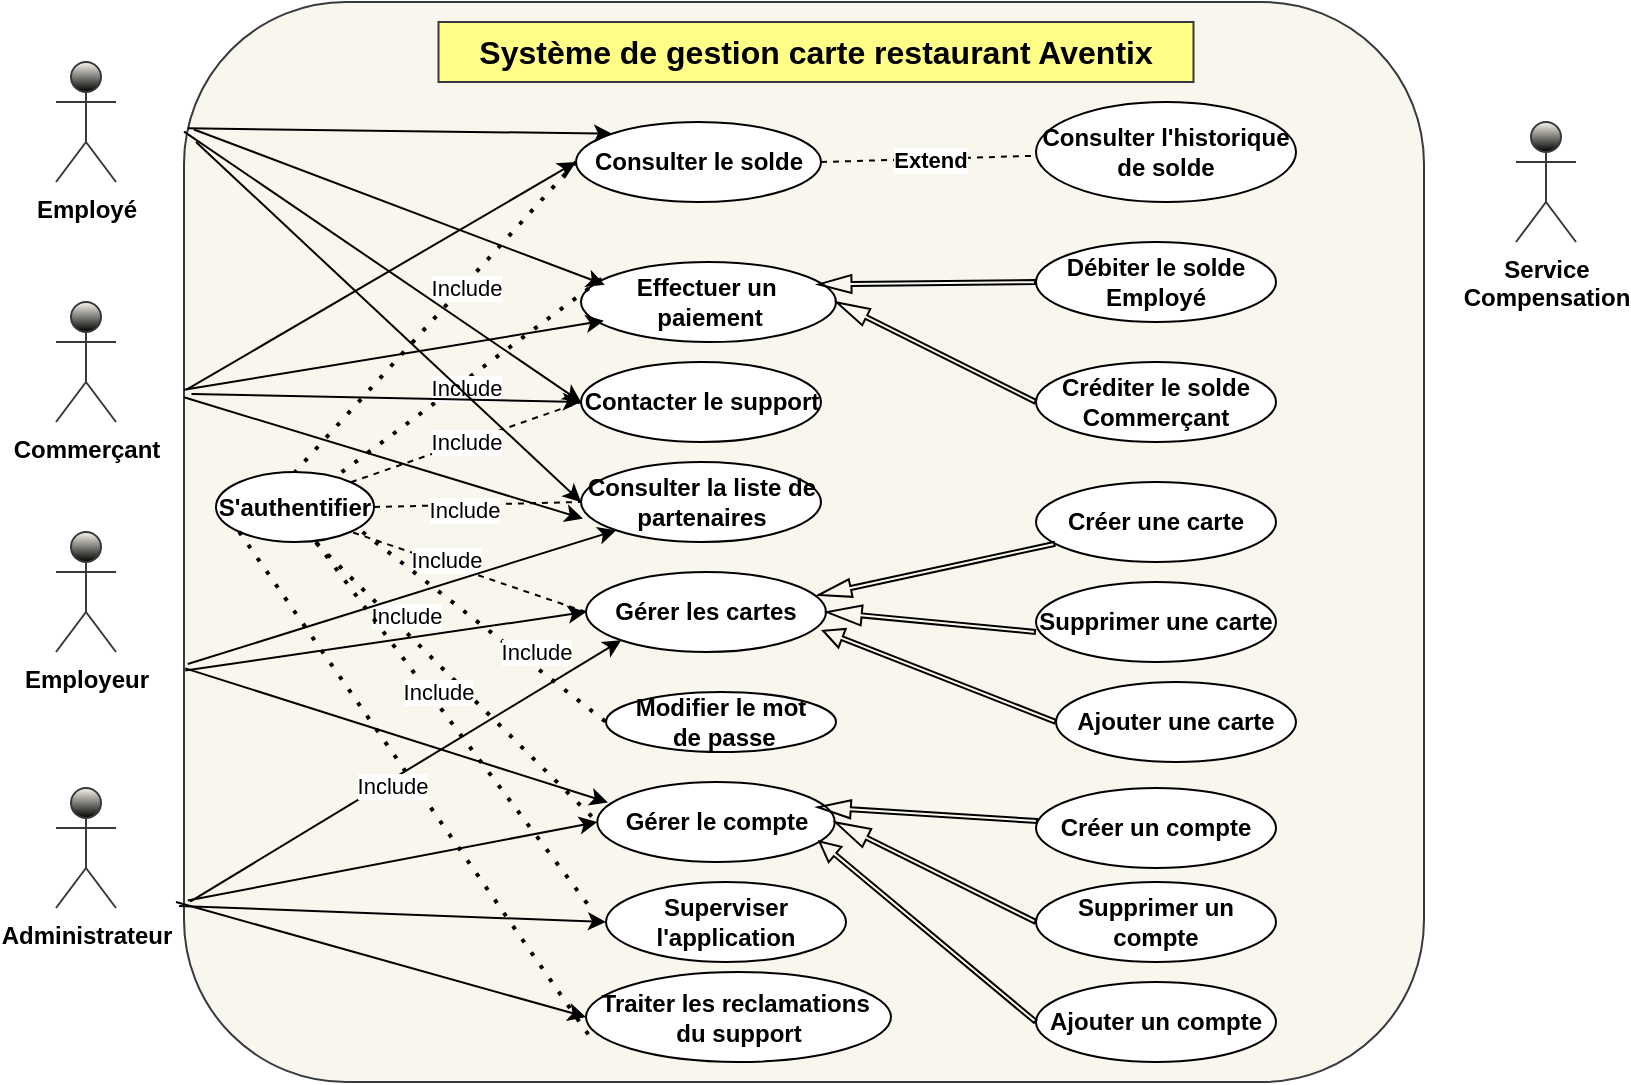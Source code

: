 <mxfile version="26.0.11">
  <diagram name="Page-1" id="EEWq-LYywZsjr-8HUKzn">
    <mxGraphModel dx="1050" dy="566" grid="1" gridSize="10" guides="1" tooltips="1" connect="1" arrows="1" fold="1" page="1" pageScale="1" pageWidth="827" pageHeight="1169" background="none" math="0" shadow="0">
      <root>
        <mxCell id="0" />
        <mxCell id="1" parent="0" />
        <mxCell id="HrDyO8nvaBUC3kqXnFug-1" value="" style="rounded=1;whiteSpace=wrap;html=1;fillColor=#f9f7ed;strokeColor=#36393d;fontStyle=1" parent="1" vertex="1">
          <mxGeometry x="104" y="10" width="620" height="540" as="geometry" />
        </mxCell>
        <mxCell id="lXcPuruQBqpot0zOTHIt-2" value="Employé" style="shape=umlActor;verticalLabelPosition=bottom;verticalAlign=top;html=1;outlineConnect=0;fillColor=#f9f7ed;strokeColor=#36393D;fontStyle=1;gradientColor=default;" parent="1" vertex="1">
          <mxGeometry x="40" y="40" width="30" height="60" as="geometry" />
        </mxCell>
        <mxCell id="lXcPuruQBqpot0zOTHIt-3" value="&lt;div&gt;Commerçant&lt;/div&gt;" style="shape=umlActor;verticalLabelPosition=bottom;verticalAlign=top;html=1;outlineConnect=0;fillColor=#f9f7ed;strokeColor=#36393d;fontStyle=1;gradientColor=default;" parent="1" vertex="1">
          <mxGeometry x="40" y="160" width="30" height="60" as="geometry" />
        </mxCell>
        <mxCell id="f-XQC71uX94ksuNOsDdL-1" value="&lt;div&gt;&lt;span&gt;Effectuer un&amp;nbsp;&lt;/span&gt;&lt;/div&gt;&lt;div&gt;&lt;span&gt;paiement &lt;/span&gt;&lt;/div&gt;" style="ellipse;whiteSpace=wrap;html=1;fontStyle=1" vertex="1" parent="1">
          <mxGeometry x="302.5" y="140" width="127.5" height="40" as="geometry" />
        </mxCell>
        <mxCell id="f-XQC71uX94ksuNOsDdL-2" value="&lt;span&gt;Gérer le compte&lt;/span&gt;" style="ellipse;whiteSpace=wrap;html=1;fontStyle=1" vertex="1" parent="1">
          <mxGeometry x="310.63" y="400" width="118.75" height="40" as="geometry" />
        </mxCell>
        <mxCell id="f-XQC71uX94ksuNOsDdL-3" value="S&#39;authentifier" style="ellipse;whiteSpace=wrap;html=1;fontStyle=1" vertex="1" parent="1">
          <mxGeometry x="120" y="245" width="79" height="35" as="geometry" />
        </mxCell>
        <mxCell id="f-XQC71uX94ksuNOsDdL-4" value="&lt;span&gt;Gérer les cartes&lt;/span&gt;" style="ellipse;whiteSpace=wrap;html=1;fontStyle=1" vertex="1" parent="1">
          <mxGeometry x="305" y="295" width="120" height="40" as="geometry" />
        </mxCell>
        <mxCell id="f-XQC71uX94ksuNOsDdL-5" value="Employeur" style="shape=umlActor;verticalLabelPosition=bottom;verticalAlign=top;html=1;fillColor=#f9f7ed;strokeColor=#36393d;fontStyle=1;gradientColor=default;" vertex="1" parent="1">
          <mxGeometry x="40" y="275" width="30" height="60" as="geometry" />
        </mxCell>
        <mxCell id="f-XQC71uX94ksuNOsDdL-6" value="Administrateur" style="shape=umlActor;verticalLabelPosition=bottom;verticalAlign=top;html=1;outlineConnect=0;fillColor=#f9f7ed;strokeColor=#36393d;fontStyle=1;gradientColor=default;" vertex="1" parent="1">
          <mxGeometry x="40" y="403" width="30" height="60" as="geometry" />
        </mxCell>
        <mxCell id="f-XQC71uX94ksuNOsDdL-7" value="&lt;span&gt;Consulter le solde&lt;/span&gt;" style="ellipse;whiteSpace=wrap;html=1;fontStyle=1" vertex="1" parent="1">
          <mxGeometry x="300" y="70" width="122.5" height="40" as="geometry" />
        </mxCell>
        <mxCell id="f-XQC71uX94ksuNOsDdL-8" value="" style="endArrow=none;dashed=1;html=1;dashPattern=1 3;strokeWidth=2;rounded=0;exitX=0.081;exitY=0.21;exitDx=0;exitDy=0;exitPerimeter=0;fontStyle=1" edge="1" parent="1" source="f-XQC71uX94ksuNOsDdL-1" target="f-XQC71uX94ksuNOsDdL-3">
          <mxGeometry width="50" height="50" relative="1" as="geometry">
            <mxPoint x="429" y="330" as="sourcePoint" />
            <mxPoint x="479" y="280" as="targetPoint" />
          </mxGeometry>
        </mxCell>
        <mxCell id="f-XQC71uX94ksuNOsDdL-14" value="Include" style="edgeLabel;html=1;align=center;verticalAlign=middle;resizable=0;points=[];fontStyle=0" vertex="1" connectable="0" parent="f-XQC71uX94ksuNOsDdL-8">
          <mxGeometry x="-0.049" y="1" relative="1" as="geometry">
            <mxPoint x="-5" y="6" as="offset" />
          </mxGeometry>
        </mxCell>
        <mxCell id="f-XQC71uX94ksuNOsDdL-9" value="" style="endArrow=none;dashed=1;html=1;rounded=0;entryX=1;entryY=1;entryDx=0;entryDy=0;exitX=0;exitY=0.5;exitDx=0;exitDy=0;fontStyle=1" edge="1" parent="1" source="f-XQC71uX94ksuNOsDdL-4" target="f-XQC71uX94ksuNOsDdL-3">
          <mxGeometry width="50" height="50" relative="1" as="geometry">
            <mxPoint x="409" y="431" as="sourcePoint" />
            <mxPoint x="212.772" y="308.358" as="targetPoint" />
          </mxGeometry>
        </mxCell>
        <mxCell id="f-XQC71uX94ksuNOsDdL-15" value="Include" style="edgeLabel;html=1;align=center;verticalAlign=middle;resizable=0;points=[];fontStyle=0" vertex="1" connectable="0" parent="f-XQC71uX94ksuNOsDdL-9">
          <mxGeometry x="0.197" y="-2" relative="1" as="geometry">
            <mxPoint as="offset" />
          </mxGeometry>
        </mxCell>
        <mxCell id="f-XQC71uX94ksuNOsDdL-10" value="" style="endArrow=none;dashed=1;html=1;dashPattern=1 3;strokeWidth=2;rounded=0;entryX=0.5;entryY=0;entryDx=0;entryDy=0;exitX=0;exitY=0.5;exitDx=0;exitDy=0;fontStyle=1" edge="1" parent="1" source="f-XQC71uX94ksuNOsDdL-7" target="f-XQC71uX94ksuNOsDdL-3">
          <mxGeometry width="50" height="50" relative="1" as="geometry">
            <mxPoint x="327.86" y="144.68" as="sourcePoint" />
            <mxPoint x="189.996" y="269.996" as="targetPoint" />
          </mxGeometry>
        </mxCell>
        <mxCell id="f-XQC71uX94ksuNOsDdL-13" value="Include" style="edgeLabel;html=1;align=center;verticalAlign=middle;resizable=0;points=[];fontStyle=0" vertex="1" connectable="0" parent="f-XQC71uX94ksuNOsDdL-10">
          <mxGeometry x="0.007" relative="1" as="geometry">
            <mxPoint x="16" y="-15" as="offset" />
          </mxGeometry>
        </mxCell>
        <mxCell id="f-XQC71uX94ksuNOsDdL-11" value="" style="endArrow=none;dashed=1;html=1;dashPattern=1 3;strokeWidth=2;rounded=0;exitX=0.635;exitY=1.017;exitDx=0;exitDy=0;entryX=0;entryY=0.5;entryDx=0;entryDy=0;exitPerimeter=0;fontStyle=1" edge="1" parent="1" source="f-XQC71uX94ksuNOsDdL-3" target="f-XQC71uX94ksuNOsDdL-2">
          <mxGeometry width="50" height="50" relative="1" as="geometry">
            <mxPoint x="439" y="340" as="sourcePoint" />
            <mxPoint x="469" y="322" as="targetPoint" />
          </mxGeometry>
        </mxCell>
        <mxCell id="f-XQC71uX94ksuNOsDdL-12" value="Include" style="edgeLabel;html=1;align=center;verticalAlign=middle;resizable=0;points=[];fontStyle=0" vertex="1" connectable="0" parent="f-XQC71uX94ksuNOsDdL-11">
          <mxGeometry x="-0.013" y="6" relative="1" as="geometry">
            <mxPoint x="-29" y="-28" as="offset" />
          </mxGeometry>
        </mxCell>
        <mxCell id="f-XQC71uX94ksuNOsDdL-19" value="&lt;div&gt;Service&lt;/div&gt;&lt;div&gt;Compensation&lt;/div&gt;" style="shape=umlActor;verticalLabelPosition=bottom;verticalAlign=top;html=1;outlineConnect=0;fillColor=#F9F7ED;strokeColor=#36393d;fontStyle=1;strokeWidth=1;gradientColor=default;" vertex="1" parent="1">
          <mxGeometry x="770" y="70" width="30" height="60" as="geometry" />
        </mxCell>
        <mxCell id="f-XQC71uX94ksuNOsDdL-20" value="" style="endArrow=none;dashed=1;html=1;rounded=0;exitX=1;exitY=0.5;exitDx=0;exitDy=0;fontStyle=1" edge="1" parent="1" source="f-XQC71uX94ksuNOsDdL-7" target="f-XQC71uX94ksuNOsDdL-21">
          <mxGeometry width="50" height="50" relative="1" as="geometry">
            <mxPoint x="390" y="320" as="sourcePoint" />
            <mxPoint x="440" y="270" as="targetPoint" />
          </mxGeometry>
        </mxCell>
        <mxCell id="f-XQC71uX94ksuNOsDdL-23" value="Extend" style="edgeLabel;html=1;align=center;verticalAlign=middle;resizable=0;points=[];fontStyle=1" vertex="1" connectable="0" parent="f-XQC71uX94ksuNOsDdL-20">
          <mxGeometry x="0.003" relative="1" as="geometry">
            <mxPoint as="offset" />
          </mxGeometry>
        </mxCell>
        <mxCell id="f-XQC71uX94ksuNOsDdL-21" value="Consulter l&#39;historique de solde" style="ellipse;whiteSpace=wrap;html=1;fontStyle=1" vertex="1" parent="1">
          <mxGeometry x="530" y="60" width="130" height="50" as="geometry" />
        </mxCell>
        <mxCell id="f-XQC71uX94ksuNOsDdL-25" value="Créer une carte " style="ellipse;whiteSpace=wrap;html=1;fontStyle=1" vertex="1" parent="1">
          <mxGeometry x="530" y="250" width="120" height="40" as="geometry" />
        </mxCell>
        <mxCell id="f-XQC71uX94ksuNOsDdL-26" value="" style="shape=flexArrow;endArrow=classic;html=1;rounded=0;width=2;endSize=5.14;endWidth=6;entryX=0.965;entryY=0.29;entryDx=0;entryDy=0;fontStyle=1;entryPerimeter=0;" edge="1" parent="1" source="f-XQC71uX94ksuNOsDdL-25" target="f-XQC71uX94ksuNOsDdL-4">
          <mxGeometry width="50" height="50" relative="1" as="geometry">
            <mxPoint x="522.66" y="400" as="sourcePoint" />
            <mxPoint x="430" y="470" as="targetPoint" />
            <Array as="points" />
          </mxGeometry>
        </mxCell>
        <mxCell id="f-XQC71uX94ksuNOsDdL-27" value="Supprimer une carte" style="ellipse;whiteSpace=wrap;html=1;fontStyle=1" vertex="1" parent="1">
          <mxGeometry x="530" y="300" width="120" height="40" as="geometry" />
        </mxCell>
        <mxCell id="f-XQC71uX94ksuNOsDdL-28" value="Ajouter une carte" style="ellipse;whiteSpace=wrap;html=1;fontStyle=1" vertex="1" parent="1">
          <mxGeometry x="540" y="350" width="120" height="40" as="geometry" />
        </mxCell>
        <mxCell id="f-XQC71uX94ksuNOsDdL-29" value="" style="shape=flexArrow;endArrow=classic;html=1;rounded=0;width=2;endSize=5.46;exitX=0;exitY=0.5;exitDx=0;exitDy=0;endWidth=7;fontStyle=1;entryX=1;entryY=0.5;entryDx=0;entryDy=0;" edge="1" parent="1" target="f-XQC71uX94ksuNOsDdL-4">
          <mxGeometry width="50" height="50" relative="1" as="geometry">
            <mxPoint x="530" y="325" as="sourcePoint" />
            <mxPoint x="430" y="340" as="targetPoint" />
            <Array as="points" />
          </mxGeometry>
        </mxCell>
        <mxCell id="f-XQC71uX94ksuNOsDdL-30" value="" style="shape=flexArrow;endArrow=classic;html=1;rounded=0;width=2;endSize=3.07;exitX=0;exitY=0.5;exitDx=0;exitDy=0;endWidth=7;entryX=0.984;entryY=0.73;entryDx=0;entryDy=0;entryPerimeter=0;fontStyle=1" edge="1" parent="1" source="f-XQC71uX94ksuNOsDdL-28" target="f-XQC71uX94ksuNOsDdL-4">
          <mxGeometry width="50" height="50" relative="1" as="geometry">
            <mxPoint x="565.66" y="377" as="sourcePoint" />
            <mxPoint x="420" y="320" as="targetPoint" />
            <Array as="points" />
          </mxGeometry>
        </mxCell>
        <mxCell id="f-XQC71uX94ksuNOsDdL-33" value="Créer un compte" style="ellipse;whiteSpace=wrap;html=1;fontStyle=1" vertex="1" parent="1">
          <mxGeometry x="530" y="403" width="120" height="40" as="geometry" />
        </mxCell>
        <mxCell id="f-XQC71uX94ksuNOsDdL-34" value="" style="shape=flexArrow;endArrow=classic;html=1;rounded=0;width=2;endSize=5.14;endWidth=6;entryX=0.925;entryY=0.315;entryDx=0;entryDy=0;fontStyle=1;entryPerimeter=0;" edge="1" parent="1" source="f-XQC71uX94ksuNOsDdL-33" target="f-XQC71uX94ksuNOsDdL-2">
          <mxGeometry width="50" height="50" relative="1" as="geometry">
            <mxPoint x="500" y="523" as="sourcePoint" />
            <mxPoint x="430" y="460" as="targetPoint" />
            <Array as="points" />
          </mxGeometry>
        </mxCell>
        <mxCell id="f-XQC71uX94ksuNOsDdL-35" value="Supprimer un compte" style="ellipse;whiteSpace=wrap;html=1;fontStyle=1" vertex="1" parent="1">
          <mxGeometry x="530" y="450" width="120" height="40" as="geometry" />
        </mxCell>
        <mxCell id="f-XQC71uX94ksuNOsDdL-36" value="Ajouter un compte" style="ellipse;whiteSpace=wrap;html=1;fontStyle=1" vertex="1" parent="1">
          <mxGeometry x="530" y="500" width="120" height="40" as="geometry" />
        </mxCell>
        <mxCell id="f-XQC71uX94ksuNOsDdL-37" value="" style="shape=flexArrow;endArrow=classic;html=1;rounded=0;width=2;endSize=5.46;exitX=0;exitY=0.5;exitDx=0;exitDy=0;endWidth=7;entryX=1;entryY=0.5;entryDx=0;entryDy=0;fontStyle=1" edge="1" parent="1" source="f-XQC71uX94ksuNOsDdL-35" target="f-XQC71uX94ksuNOsDdL-2">
          <mxGeometry width="50" height="50" relative="1" as="geometry">
            <mxPoint x="533" y="490" as="sourcePoint" />
            <mxPoint x="440" y="473" as="targetPoint" />
            <Array as="points" />
          </mxGeometry>
        </mxCell>
        <mxCell id="f-XQC71uX94ksuNOsDdL-38" value="" style="shape=flexArrow;endArrow=classic;html=1;rounded=0;entryX=0.932;entryY=0.735;entryDx=0;entryDy=0;width=2;endSize=3.07;exitX=0;exitY=0.5;exitDx=0;exitDy=0;endWidth=7;fontStyle=1;entryPerimeter=0;" edge="1" parent="1" source="f-XQC71uX94ksuNOsDdL-36" target="f-XQC71uX94ksuNOsDdL-2">
          <mxGeometry width="50" height="50" relative="1" as="geometry">
            <mxPoint x="543" y="500" as="sourcePoint" />
            <mxPoint x="437" y="479" as="targetPoint" />
            <Array as="points" />
          </mxGeometry>
        </mxCell>
        <mxCell id="f-XQC71uX94ksuNOsDdL-43" value="Créditer le solde Commerçant" style="ellipse;whiteSpace=wrap;html=1;fontStyle=1" vertex="1" parent="1">
          <mxGeometry x="530" y="190" width="120" height="40" as="geometry" />
        </mxCell>
        <mxCell id="f-XQC71uX94ksuNOsDdL-44" value="Débiter le solde Employé" style="ellipse;whiteSpace=wrap;html=1;fontStyle=1" vertex="1" parent="1">
          <mxGeometry x="530" y="130" width="120" height="40" as="geometry" />
        </mxCell>
        <mxCell id="f-XQC71uX94ksuNOsDdL-45" value="" style="shape=flexArrow;endArrow=classic;html=1;rounded=0;width=2;endSize=5.14;endWidth=6;entryX=0.928;entryY=0.28;entryDx=0;entryDy=0;entryPerimeter=0;exitX=0;exitY=0.5;exitDx=0;exitDy=0;fontStyle=1" edge="1" parent="1" source="f-XQC71uX94ksuNOsDdL-44" target="f-XQC71uX94ksuNOsDdL-1">
          <mxGeometry width="50" height="50" relative="1" as="geometry">
            <mxPoint x="548.5" y="160" as="sourcePoint" />
            <mxPoint x="422.5" y="205" as="targetPoint" />
            <Array as="points" />
          </mxGeometry>
        </mxCell>
        <mxCell id="f-XQC71uX94ksuNOsDdL-47" value="" style="shape=flexArrow;endArrow=classic;html=1;rounded=0;width=2;endSize=5.14;endWidth=6;entryX=1;entryY=0.5;entryDx=0;entryDy=0;exitX=0;exitY=0.5;exitDx=0;exitDy=0;fontStyle=1" edge="1" parent="1" source="f-XQC71uX94ksuNOsDdL-43" target="f-XQC71uX94ksuNOsDdL-1">
          <mxGeometry width="50" height="50" relative="1" as="geometry">
            <mxPoint x="540" y="160" as="sourcePoint" />
            <mxPoint x="424" y="191" as="targetPoint" />
            <Array as="points" />
          </mxGeometry>
        </mxCell>
        <mxCell id="f-XQC71uX94ksuNOsDdL-48" value="" style="endArrow=classic;html=1;rounded=0;entryX=0;entryY=0.5;entryDx=0;entryDy=0;exitX=0.003;exitY=0.832;exitDx=0;exitDy=0;exitPerimeter=0;fontStyle=1" edge="1" parent="1" source="HrDyO8nvaBUC3kqXnFug-1" target="f-XQC71uX94ksuNOsDdL-2">
          <mxGeometry width="50" height="50" relative="1" as="geometry">
            <mxPoint x="190" y="500" as="sourcePoint" />
            <mxPoint x="240" y="450" as="targetPoint" />
          </mxGeometry>
        </mxCell>
        <mxCell id="f-XQC71uX94ksuNOsDdL-50" value="" style="endArrow=classic;html=1;rounded=0;entryX=0;entryY=1;entryDx=0;entryDy=0;exitX=0.005;exitY=0.833;exitDx=0;exitDy=0;exitPerimeter=0;fontStyle=1" edge="1" parent="1" source="HrDyO8nvaBUC3kqXnFug-1" target="f-XQC71uX94ksuNOsDdL-4">
          <mxGeometry width="50" height="50" relative="1" as="geometry">
            <mxPoint x="142" y="472" as="sourcePoint" />
            <mxPoint x="300" y="473" as="targetPoint" />
            <Array as="points" />
          </mxGeometry>
        </mxCell>
        <mxCell id="f-XQC71uX94ksuNOsDdL-51" value="" style="endArrow=classic;html=1;rounded=0;entryX=0;entryY=0;entryDx=0;entryDy=0;exitX=0.003;exitY=0.117;exitDx=0;exitDy=0;exitPerimeter=0;fontStyle=1" edge="1" parent="1" source="HrDyO8nvaBUC3kqXnFug-1" target="f-XQC71uX94ksuNOsDdL-7">
          <mxGeometry width="50" height="50" relative="1" as="geometry">
            <mxPoint x="132" y="89.5" as="sourcePoint" />
            <mxPoint x="290" y="90.5" as="targetPoint" />
          </mxGeometry>
        </mxCell>
        <mxCell id="f-XQC71uX94ksuNOsDdL-53" value="&lt;div&gt;Modifier le mot&lt;/div&gt;&lt;div&gt;&amp;nbsp;de passe&lt;/div&gt;" style="ellipse;whiteSpace=wrap;html=1;fontStyle=1" vertex="1" parent="1">
          <mxGeometry x="315" y="355" width="115" height="30" as="geometry" />
        </mxCell>
        <mxCell id="f-XQC71uX94ksuNOsDdL-54" value="" style="endArrow=classic;html=1;rounded=0;exitX=0.008;exitY=0.118;exitDx=0;exitDy=0;exitPerimeter=0;entryX=0.093;entryY=0.285;entryDx=0;entryDy=0;entryPerimeter=0;fontStyle=1" edge="1" parent="1" source="HrDyO8nvaBUC3kqXnFug-1" target="f-XQC71uX94ksuNOsDdL-1">
          <mxGeometry width="50" height="50" relative="1" as="geometry">
            <mxPoint x="122" y="96" as="sourcePoint" />
            <mxPoint x="300" y="190" as="targetPoint" />
          </mxGeometry>
        </mxCell>
        <mxCell id="f-XQC71uX94ksuNOsDdL-55" value="" style="endArrow=classic;html=1;rounded=0;exitX=0;exitY=0.359;exitDx=0;exitDy=0;exitPerimeter=0;fontStyle=1;entryX=0.09;entryY=0.735;entryDx=0;entryDy=0;entryPerimeter=0;" edge="1" parent="1" source="HrDyO8nvaBUC3kqXnFug-1" target="f-XQC71uX94ksuNOsDdL-1">
          <mxGeometry width="50" height="50" relative="1" as="geometry">
            <mxPoint x="120" y="195.5" as="sourcePoint" />
            <mxPoint x="300" y="140" as="targetPoint" />
          </mxGeometry>
        </mxCell>
        <mxCell id="f-XQC71uX94ksuNOsDdL-56" value="" style="endArrow=classic;html=1;rounded=0;entryX=0;entryY=0.5;entryDx=0;entryDy=0;fontStyle=1;exitX=0.002;exitY=0.359;exitDx=0;exitDy=0;exitPerimeter=0;" edge="1" parent="1" source="HrDyO8nvaBUC3kqXnFug-1" target="f-XQC71uX94ksuNOsDdL-7">
          <mxGeometry width="50" height="50" relative="1" as="geometry">
            <mxPoint x="120" y="200" as="sourcePoint" />
            <mxPoint x="310" y="110.5" as="targetPoint" />
          </mxGeometry>
        </mxCell>
        <mxCell id="f-XQC71uX94ksuNOsDdL-57" value="&lt;div&gt;&lt;span&gt;&lt;font&gt;Système de gestion carte restaurant Aventix&lt;/font&gt;&lt;/span&gt;&lt;/div&gt;" style="text;html=1;align=center;verticalAlign=middle;whiteSpace=wrap;rounded=0;fillColor=#ffff88;strokeWidth=1;perimeterSpacing=10;strokeColor=#36393d;fontStyle=1;fontSize=16;" vertex="1" parent="1">
          <mxGeometry x="231.25" y="20" width="377.5" height="30" as="geometry" />
        </mxCell>
        <mxCell id="f-XQC71uX94ksuNOsDdL-60" value="" style="endArrow=none;dashed=1;html=1;dashPattern=1 3;strokeWidth=2;rounded=0;exitX=1;exitY=1;exitDx=0;exitDy=0;entryX=0;entryY=0.5;entryDx=0;entryDy=0;fontStyle=1;" edge="1" parent="1" target="f-XQC71uX94ksuNOsDdL-53">
          <mxGeometry width="50" height="50" relative="1" as="geometry">
            <mxPoint x="193.287" y="275.003" as="sourcePoint" />
            <mxPoint x="310.63" y="375.23" as="targetPoint" />
          </mxGeometry>
        </mxCell>
        <mxCell id="f-XQC71uX94ksuNOsDdL-61" value="Include" style="edgeLabel;html=1;align=center;verticalAlign=middle;resizable=0;points=[];fontStyle=0" vertex="1" connectable="0" parent="f-XQC71uX94ksuNOsDdL-60">
          <mxGeometry x="-0.013" y="6" relative="1" as="geometry">
            <mxPoint x="23" y="18" as="offset" />
          </mxGeometry>
        </mxCell>
        <mxCell id="f-XQC71uX94ksuNOsDdL-63" value="" style="endArrow=classic;html=1;rounded=0;fontStyle=1;entryX=0;entryY=0.5;entryDx=0;entryDy=0;exitX=0.001;exitY=0.619;exitDx=0;exitDy=0;exitPerimeter=0;" edge="1" parent="1" source="HrDyO8nvaBUC3kqXnFug-1" target="f-XQC71uX94ksuNOsDdL-4">
          <mxGeometry width="50" height="50" relative="1" as="geometry">
            <mxPoint x="111" y="330" as="sourcePoint" />
            <mxPoint x="300" y="319.5" as="targetPoint" />
          </mxGeometry>
        </mxCell>
        <mxCell id="f-XQC71uX94ksuNOsDdL-64" value="" style="endArrow=classic;html=1;rounded=0;fontStyle=1;entryX=0.045;entryY=0.255;entryDx=0;entryDy=0;entryPerimeter=0;exitX=0.001;exitY=0.617;exitDx=0;exitDy=0;exitPerimeter=0;" edge="1" parent="1" source="HrDyO8nvaBUC3kqXnFug-1" target="f-XQC71uX94ksuNOsDdL-2">
          <mxGeometry width="50" height="50" relative="1" as="geometry">
            <mxPoint x="110" y="330" as="sourcePoint" />
            <mxPoint x="300" y="440" as="targetPoint" />
          </mxGeometry>
        </mxCell>
        <mxCell id="f-XQC71uX94ksuNOsDdL-65" value="Contacter le support " style="ellipse;whiteSpace=wrap;html=1;fontStyle=1" vertex="1" parent="1">
          <mxGeometry x="302.5" y="190" width="120" height="40" as="geometry" />
        </mxCell>
        <mxCell id="f-XQC71uX94ksuNOsDdL-66" value="Superviser l&#39;application " style="ellipse;whiteSpace=wrap;html=1;fontStyle=1" vertex="1" parent="1">
          <mxGeometry x="315" y="450" width="120" height="40" as="geometry" />
        </mxCell>
        <mxCell id="f-XQC71uX94ksuNOsDdL-67" value="Include" style="endArrow=none;dashed=1;html=1;rounded=0;exitX=1;exitY=0;exitDx=0;exitDy=0;fontStyle=0;entryX=0;entryY=0.5;entryDx=0;entryDy=0;" edge="1" parent="1" source="f-XQC71uX94ksuNOsDdL-3" target="f-XQC71uX94ksuNOsDdL-65">
          <mxGeometry width="50" height="50" relative="1" as="geometry">
            <mxPoint x="249" y="253" as="sourcePoint" />
            <mxPoint x="300" y="230" as="targetPoint" />
          </mxGeometry>
        </mxCell>
        <mxCell id="f-XQC71uX94ksuNOsDdL-71" value="Consulter la liste de partenaires" style="ellipse;whiteSpace=wrap;html=1;fontStyle=1" vertex="1" parent="1">
          <mxGeometry x="302.5" y="240" width="120" height="40" as="geometry" />
        </mxCell>
        <mxCell id="f-XQC71uX94ksuNOsDdL-73" value="Include" style="endArrow=none;dashed=1;html=1;rounded=0;exitX=1;exitY=0.5;exitDx=0;exitDy=0;fontStyle=0;entryX=0;entryY=0.5;entryDx=0;entryDy=0;" edge="1" parent="1" source="f-XQC71uX94ksuNOsDdL-3" target="f-XQC71uX94ksuNOsDdL-71">
          <mxGeometry x="-0.143" y="-3" width="50" height="50" relative="1" as="geometry">
            <mxPoint x="259" y="263" as="sourcePoint" />
            <mxPoint x="328" y="251" as="targetPoint" />
            <mxPoint as="offset" />
          </mxGeometry>
        </mxCell>
        <mxCell id="f-XQC71uX94ksuNOsDdL-74" value="" style="endArrow=classic;html=1;rounded=0;entryX=0;entryY=0.5;entryDx=0;entryDy=0;exitX=-0.004;exitY=0.837;exitDx=0;exitDy=0;exitPerimeter=0;fontStyle=1" edge="1" parent="1" source="HrDyO8nvaBUC3kqXnFug-1" target="f-XQC71uX94ksuNOsDdL-66">
          <mxGeometry width="50" height="50" relative="1" as="geometry">
            <mxPoint x="122" y="469" as="sourcePoint" />
            <mxPoint x="320" y="473" as="targetPoint" />
          </mxGeometry>
        </mxCell>
        <mxCell id="f-XQC71uX94ksuNOsDdL-75" value="" style="endArrow=none;dashed=1;html=1;dashPattern=1 3;strokeWidth=2;rounded=0;entryX=0;entryY=0.5;entryDx=0;entryDy=0;fontStyle=1" edge="1" parent="1">
          <mxGeometry width="50" height="50" relative="1" as="geometry">
            <mxPoint x="170" y="280" as="sourcePoint" />
            <mxPoint x="308.75" y="465" as="targetPoint" />
          </mxGeometry>
        </mxCell>
        <mxCell id="f-XQC71uX94ksuNOsDdL-76" value="Include" style="edgeLabel;html=1;align=center;verticalAlign=middle;resizable=0;points=[];fontStyle=0" vertex="1" connectable="0" parent="f-XQC71uX94ksuNOsDdL-75">
          <mxGeometry x="-0.013" y="6" relative="1" as="geometry">
            <mxPoint x="-12" y="-13" as="offset" />
          </mxGeometry>
        </mxCell>
        <mxCell id="f-XQC71uX94ksuNOsDdL-77" value="" style="endArrow=classic;html=1;rounded=0;exitX=0;exitY=0.12;exitDx=0;exitDy=0;exitPerimeter=0;entryX=0;entryY=0.5;entryDx=0;entryDy=0;fontStyle=1" edge="1" parent="1" source="HrDyO8nvaBUC3kqXnFug-1" target="f-XQC71uX94ksuNOsDdL-65">
          <mxGeometry width="50" height="50" relative="1" as="geometry">
            <mxPoint x="125" y="84" as="sourcePoint" />
            <mxPoint x="324" y="161" as="targetPoint" />
          </mxGeometry>
        </mxCell>
        <mxCell id="f-XQC71uX94ksuNOsDdL-78" value="" style="endArrow=classic;html=1;rounded=0;exitX=0.006;exitY=0.363;exitDx=0;exitDy=0;exitPerimeter=0;entryX=0;entryY=0.5;entryDx=0;entryDy=0;fontStyle=1" edge="1" parent="1" source="HrDyO8nvaBUC3kqXnFug-1" target="f-XQC71uX94ksuNOsDdL-65">
          <mxGeometry width="50" height="50" relative="1" as="geometry">
            <mxPoint x="135" y="94" as="sourcePoint" />
            <mxPoint x="334" y="171" as="targetPoint" />
          </mxGeometry>
        </mxCell>
        <mxCell id="f-XQC71uX94ksuNOsDdL-79" value="Traiter les reclamations&amp;nbsp; du support" style="ellipse;whiteSpace=wrap;html=1;fontStyle=1" vertex="1" parent="1">
          <mxGeometry x="305" y="495" width="152.5" height="45" as="geometry" />
        </mxCell>
        <mxCell id="f-XQC71uX94ksuNOsDdL-82" value="" style="endArrow=classic;html=1;rounded=0;entryX=0;entryY=0.5;entryDx=0;entryDy=0;fontStyle=1" edge="1" parent="1" target="f-XQC71uX94ksuNOsDdL-79">
          <mxGeometry width="50" height="50" relative="1" as="geometry">
            <mxPoint x="100" y="460" as="sourcePoint" />
            <mxPoint x="325" y="480" as="targetPoint" />
          </mxGeometry>
        </mxCell>
        <mxCell id="f-XQC71uX94ksuNOsDdL-83" value="" style="endArrow=none;dashed=1;html=1;dashPattern=1 3;strokeWidth=2;rounded=0;entryX=0.021;entryY=0.76;entryDx=0;entryDy=0;fontStyle=1;entryPerimeter=0;exitX=0;exitY=1;exitDx=0;exitDy=0;" edge="1" parent="1" source="f-XQC71uX94ksuNOsDdL-3" target="f-XQC71uX94ksuNOsDdL-79">
          <mxGeometry width="50" height="50" relative="1" as="geometry">
            <mxPoint x="165.029" y="285.005" as="sourcePoint" />
            <mxPoint x="318.75" y="475" as="targetPoint" />
          </mxGeometry>
        </mxCell>
        <mxCell id="f-XQC71uX94ksuNOsDdL-84" value="Include" style="edgeLabel;html=1;align=center;verticalAlign=middle;resizable=0;points=[];fontStyle=0" vertex="1" connectable="0" parent="f-XQC71uX94ksuNOsDdL-83">
          <mxGeometry x="-0.013" y="6" relative="1" as="geometry">
            <mxPoint x="-16" y="5" as="offset" />
          </mxGeometry>
        </mxCell>
        <mxCell id="f-XQC71uX94ksuNOsDdL-86" value="" style="endArrow=classic;html=1;rounded=0;entryX=0;entryY=0.5;entryDx=0;entryDy=0;fontStyle=1" edge="1" parent="1" target="f-XQC71uX94ksuNOsDdL-71">
          <mxGeometry width="50" height="50" relative="1" as="geometry">
            <mxPoint x="110" y="80" as="sourcePoint" />
            <mxPoint x="324" y="161" as="targetPoint" />
          </mxGeometry>
        </mxCell>
        <mxCell id="f-XQC71uX94ksuNOsDdL-87" value="" style="endArrow=classic;html=1;rounded=0;exitX=0;exitY=0.366;exitDx=0;exitDy=0;exitPerimeter=0;entryX=0.008;entryY=0.707;entryDx=0;entryDy=0;entryPerimeter=0;fontStyle=1" edge="1" parent="1" source="HrDyO8nvaBUC3kqXnFug-1" target="f-XQC71uX94ksuNOsDdL-71">
          <mxGeometry width="50" height="50" relative="1" as="geometry">
            <mxPoint x="129" y="94" as="sourcePoint" />
            <mxPoint x="334" y="171" as="targetPoint" />
          </mxGeometry>
        </mxCell>
        <mxCell id="f-XQC71uX94ksuNOsDdL-88" value="" style="endArrow=classic;html=1;rounded=0;exitX=0.003;exitY=0.613;exitDx=0;exitDy=0;exitPerimeter=0;entryX=0;entryY=1;entryDx=0;entryDy=0;fontStyle=1" edge="1" parent="1" source="HrDyO8nvaBUC3kqXnFug-1" target="f-XQC71uX94ksuNOsDdL-71">
          <mxGeometry width="50" height="50" relative="1" as="geometry">
            <mxPoint x="139" y="104" as="sourcePoint" />
            <mxPoint x="344" y="181" as="targetPoint" />
          </mxGeometry>
        </mxCell>
      </root>
    </mxGraphModel>
  </diagram>
</mxfile>
